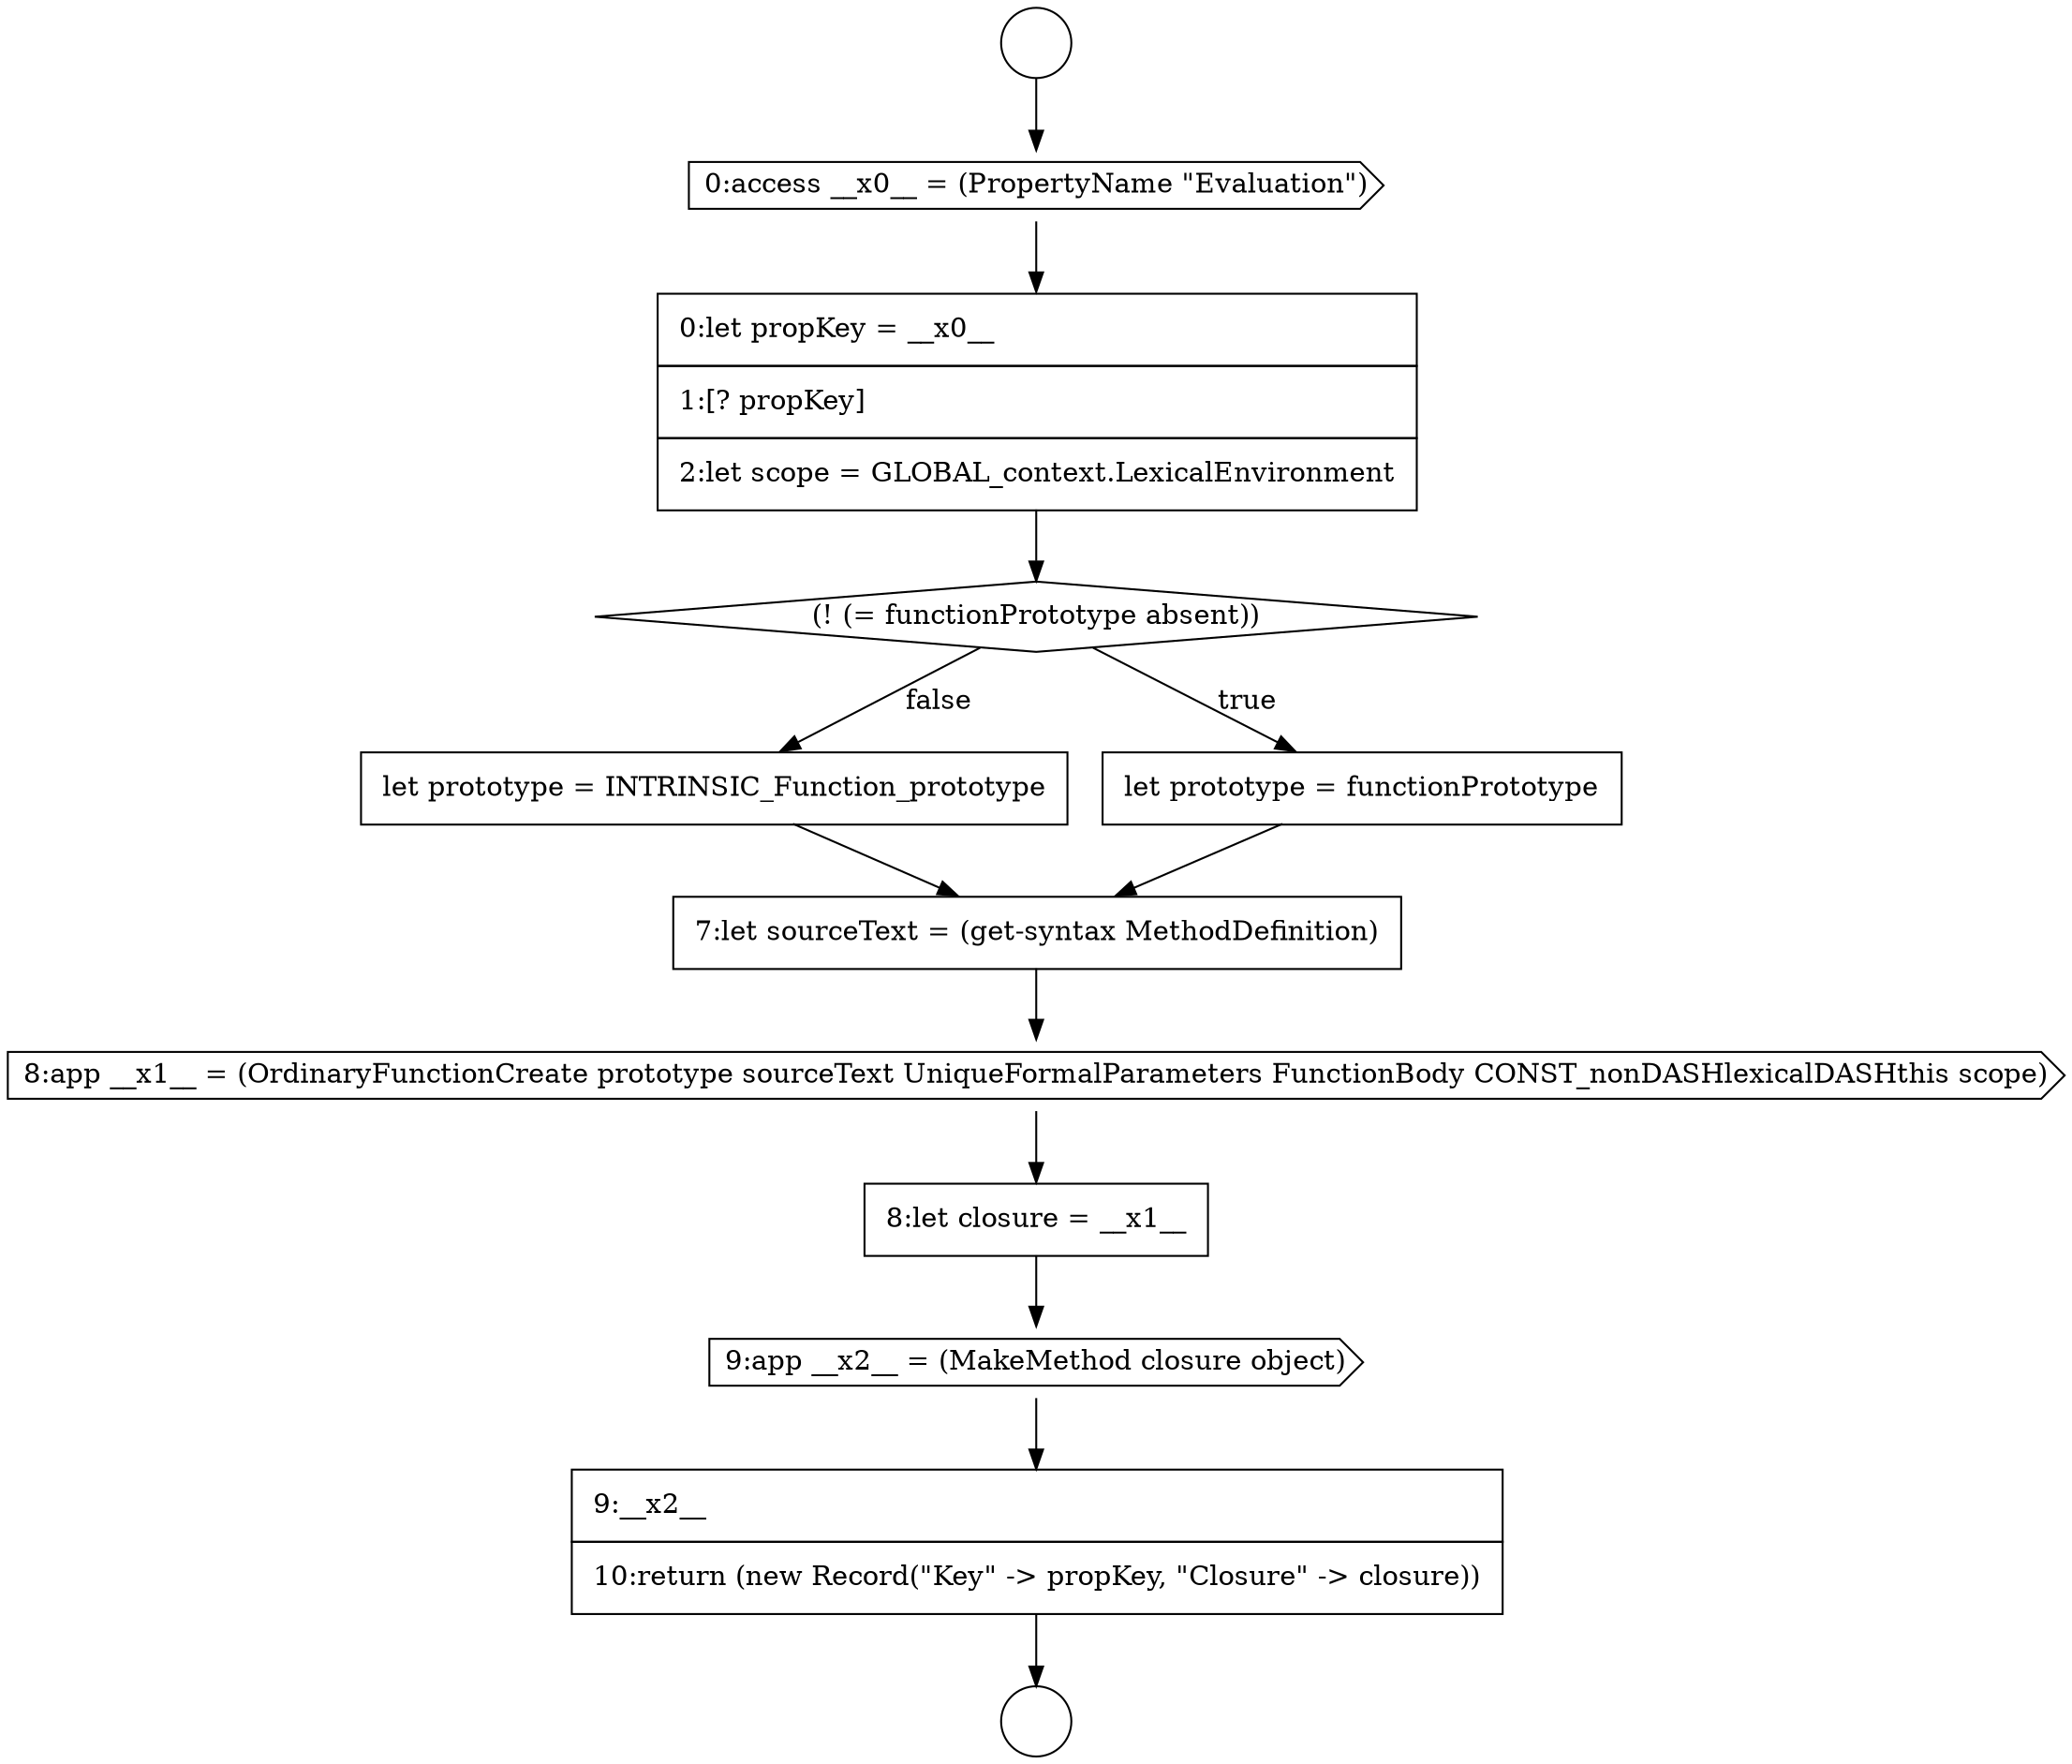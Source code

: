 digraph {
  node9135 [shape=circle label=" " color="black" fillcolor="white" style=filled]
  node9140 [shape=none, margin=0, label=<<font color="black">
    <table border="0" cellborder="1" cellspacing="0" cellpadding="10">
      <tr><td align="left">let prototype = INTRINSIC_Function_prototype</td></tr>
    </table>
  </font>> color="black" fillcolor="white" style=filled]
  node9136 [shape=cds, label=<<font color="black">0:access __x0__ = (PropertyName &quot;Evaluation&quot;)</font>> color="black" fillcolor="white" style=filled]
  node9145 [shape=none, margin=0, label=<<font color="black">
    <table border="0" cellborder="1" cellspacing="0" cellpadding="10">
      <tr><td align="left">9:__x2__</td></tr>
      <tr><td align="left">10:return (new Record(&quot;Key&quot; -&gt; propKey, &quot;Closure&quot; -&gt; closure))</td></tr>
    </table>
  </font>> color="black" fillcolor="white" style=filled]
  node9144 [shape=cds, label=<<font color="black">9:app __x2__ = (MakeMethod closure object)</font>> color="black" fillcolor="white" style=filled]
  node9142 [shape=cds, label=<<font color="black">8:app __x1__ = (OrdinaryFunctionCreate prototype sourceText UniqueFormalParameters FunctionBody CONST_nonDASHlexicalDASHthis scope)</font>> color="black" fillcolor="white" style=filled]
  node9143 [shape=none, margin=0, label=<<font color="black">
    <table border="0" cellborder="1" cellspacing="0" cellpadding="10">
      <tr><td align="left">8:let closure = __x1__</td></tr>
    </table>
  </font>> color="black" fillcolor="white" style=filled]
  node9138 [shape=diamond, label=<<font color="black">(! (= functionPrototype absent))</font>> color="black" fillcolor="white" style=filled]
  node9141 [shape=none, margin=0, label=<<font color="black">
    <table border="0" cellborder="1" cellspacing="0" cellpadding="10">
      <tr><td align="left">7:let sourceText = (get-syntax MethodDefinition)</td></tr>
    </table>
  </font>> color="black" fillcolor="white" style=filled]
  node9134 [shape=circle label=" " color="black" fillcolor="white" style=filled]
  node9137 [shape=none, margin=0, label=<<font color="black">
    <table border="0" cellborder="1" cellspacing="0" cellpadding="10">
      <tr><td align="left">0:let propKey = __x0__</td></tr>
      <tr><td align="left">1:[? propKey]</td></tr>
      <tr><td align="left">2:let scope = GLOBAL_context.LexicalEnvironment</td></tr>
    </table>
  </font>> color="black" fillcolor="white" style=filled]
  node9139 [shape=none, margin=0, label=<<font color="black">
    <table border="0" cellborder="1" cellspacing="0" cellpadding="10">
      <tr><td align="left">let prototype = functionPrototype</td></tr>
    </table>
  </font>> color="black" fillcolor="white" style=filled]
  node9142 -> node9143 [ color="black"]
  node9140 -> node9141 [ color="black"]
  node9134 -> node9136 [ color="black"]
  node9141 -> node9142 [ color="black"]
  node9138 -> node9139 [label=<<font color="black">true</font>> color="black"]
  node9138 -> node9140 [label=<<font color="black">false</font>> color="black"]
  node9143 -> node9144 [ color="black"]
  node9145 -> node9135 [ color="black"]
  node9137 -> node9138 [ color="black"]
  node9136 -> node9137 [ color="black"]
  node9144 -> node9145 [ color="black"]
  node9139 -> node9141 [ color="black"]
}
